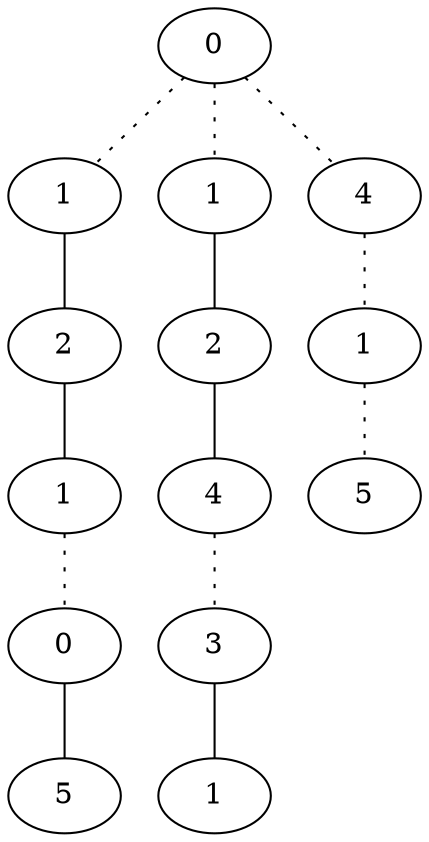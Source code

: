 graph {
a0[label=0];
a1[label=1];
a2[label=2];
a3[label=1];
a4[label=0];
a5[label=5];
a6[label=1];
a7[label=2];
a8[label=4];
a9[label=3];
a10[label=1];
a11[label=4];
a12[label=1];
a13[label=5];
a0 -- a1 [style=dotted];
a0 -- a6 [style=dotted];
a0 -- a11 [style=dotted];
a1 -- a2;
a2 -- a3;
a3 -- a4 [style=dotted];
a4 -- a5;
a6 -- a7;
a7 -- a8;
a8 -- a9 [style=dotted];
a9 -- a10;
a11 -- a12 [style=dotted];
a12 -- a13 [style=dotted];
}
